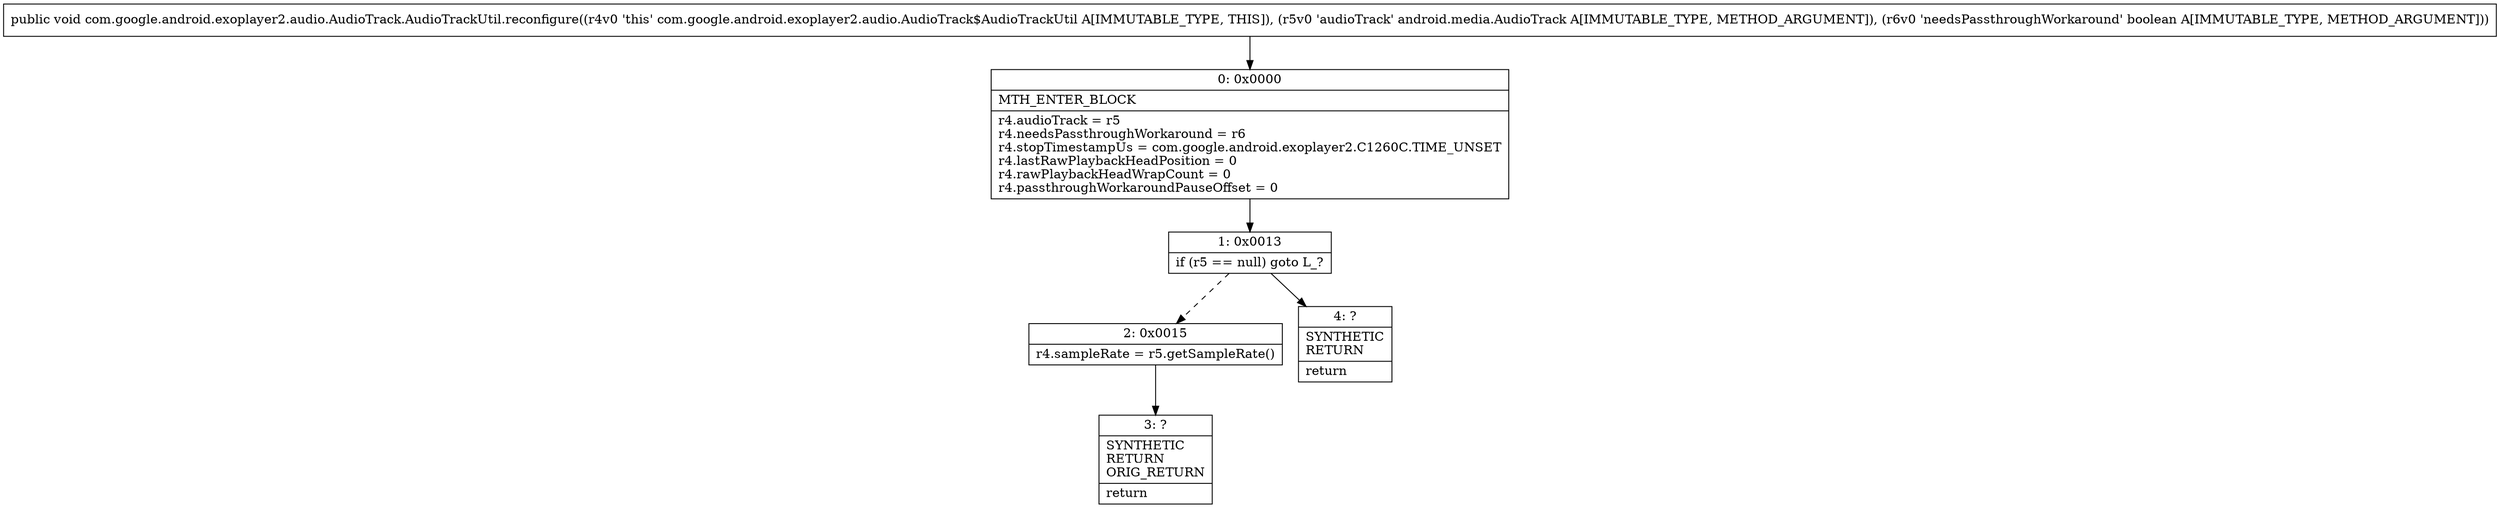 digraph "CFG forcom.google.android.exoplayer2.audio.AudioTrack.AudioTrackUtil.reconfigure(Landroid\/media\/AudioTrack;Z)V" {
Node_0 [shape=record,label="{0\:\ 0x0000|MTH_ENTER_BLOCK\l|r4.audioTrack = r5\lr4.needsPassthroughWorkaround = r6\lr4.stopTimestampUs = com.google.android.exoplayer2.C1260C.TIME_UNSET\lr4.lastRawPlaybackHeadPosition = 0\lr4.rawPlaybackHeadWrapCount = 0\lr4.passthroughWorkaroundPauseOffset = 0\l}"];
Node_1 [shape=record,label="{1\:\ 0x0013|if (r5 == null) goto L_?\l}"];
Node_2 [shape=record,label="{2\:\ 0x0015|r4.sampleRate = r5.getSampleRate()\l}"];
Node_3 [shape=record,label="{3\:\ ?|SYNTHETIC\lRETURN\lORIG_RETURN\l|return\l}"];
Node_4 [shape=record,label="{4\:\ ?|SYNTHETIC\lRETURN\l|return\l}"];
MethodNode[shape=record,label="{public void com.google.android.exoplayer2.audio.AudioTrack.AudioTrackUtil.reconfigure((r4v0 'this' com.google.android.exoplayer2.audio.AudioTrack$AudioTrackUtil A[IMMUTABLE_TYPE, THIS]), (r5v0 'audioTrack' android.media.AudioTrack A[IMMUTABLE_TYPE, METHOD_ARGUMENT]), (r6v0 'needsPassthroughWorkaround' boolean A[IMMUTABLE_TYPE, METHOD_ARGUMENT])) }"];
MethodNode -> Node_0;
Node_0 -> Node_1;
Node_1 -> Node_2[style=dashed];
Node_1 -> Node_4;
Node_2 -> Node_3;
}


